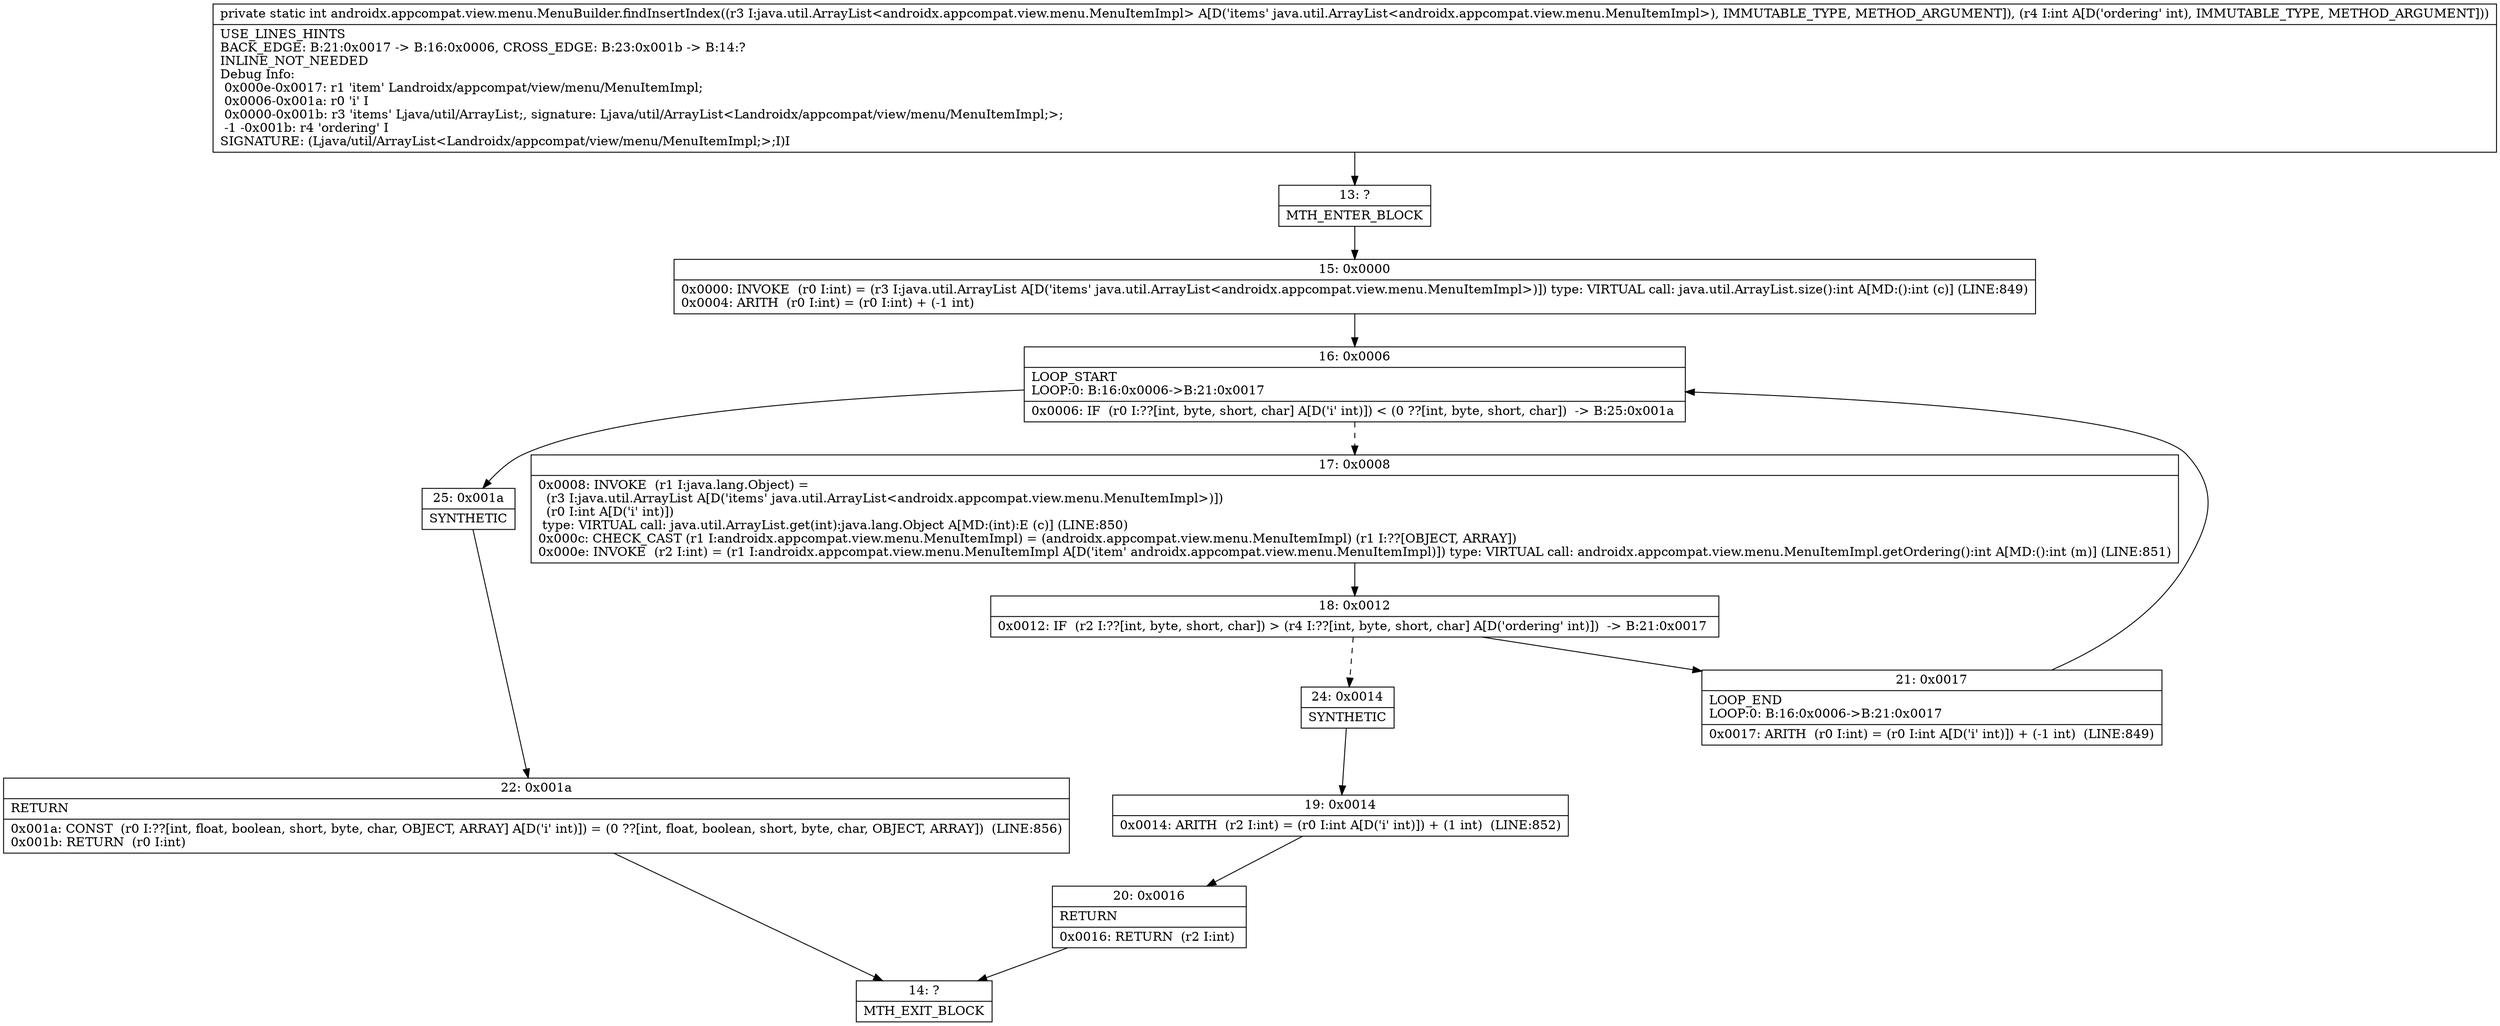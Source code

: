 digraph "CFG forandroidx.appcompat.view.menu.MenuBuilder.findInsertIndex(Ljava\/util\/ArrayList;I)I" {
Node_13 [shape=record,label="{13\:\ ?|MTH_ENTER_BLOCK\l}"];
Node_15 [shape=record,label="{15\:\ 0x0000|0x0000: INVOKE  (r0 I:int) = (r3 I:java.util.ArrayList A[D('items' java.util.ArrayList\<androidx.appcompat.view.menu.MenuItemImpl\>)]) type: VIRTUAL call: java.util.ArrayList.size():int A[MD:():int (c)] (LINE:849)\l0x0004: ARITH  (r0 I:int) = (r0 I:int) + (\-1 int) \l}"];
Node_16 [shape=record,label="{16\:\ 0x0006|LOOP_START\lLOOP:0: B:16:0x0006\-\>B:21:0x0017\l|0x0006: IF  (r0 I:??[int, byte, short, char] A[D('i' int)]) \< (0 ??[int, byte, short, char])  \-\> B:25:0x001a \l}"];
Node_17 [shape=record,label="{17\:\ 0x0008|0x0008: INVOKE  (r1 I:java.lang.Object) = \l  (r3 I:java.util.ArrayList A[D('items' java.util.ArrayList\<androidx.appcompat.view.menu.MenuItemImpl\>)])\l  (r0 I:int A[D('i' int)])\l type: VIRTUAL call: java.util.ArrayList.get(int):java.lang.Object A[MD:(int):E (c)] (LINE:850)\l0x000c: CHECK_CAST (r1 I:androidx.appcompat.view.menu.MenuItemImpl) = (androidx.appcompat.view.menu.MenuItemImpl) (r1 I:??[OBJECT, ARRAY]) \l0x000e: INVOKE  (r2 I:int) = (r1 I:androidx.appcompat.view.menu.MenuItemImpl A[D('item' androidx.appcompat.view.menu.MenuItemImpl)]) type: VIRTUAL call: androidx.appcompat.view.menu.MenuItemImpl.getOrdering():int A[MD:():int (m)] (LINE:851)\l}"];
Node_18 [shape=record,label="{18\:\ 0x0012|0x0012: IF  (r2 I:??[int, byte, short, char]) \> (r4 I:??[int, byte, short, char] A[D('ordering' int)])  \-\> B:21:0x0017 \l}"];
Node_21 [shape=record,label="{21\:\ 0x0017|LOOP_END\lLOOP:0: B:16:0x0006\-\>B:21:0x0017\l|0x0017: ARITH  (r0 I:int) = (r0 I:int A[D('i' int)]) + (\-1 int)  (LINE:849)\l}"];
Node_24 [shape=record,label="{24\:\ 0x0014|SYNTHETIC\l}"];
Node_19 [shape=record,label="{19\:\ 0x0014|0x0014: ARITH  (r2 I:int) = (r0 I:int A[D('i' int)]) + (1 int)  (LINE:852)\l}"];
Node_20 [shape=record,label="{20\:\ 0x0016|RETURN\l|0x0016: RETURN  (r2 I:int) \l}"];
Node_14 [shape=record,label="{14\:\ ?|MTH_EXIT_BLOCK\l}"];
Node_25 [shape=record,label="{25\:\ 0x001a|SYNTHETIC\l}"];
Node_22 [shape=record,label="{22\:\ 0x001a|RETURN\l|0x001a: CONST  (r0 I:??[int, float, boolean, short, byte, char, OBJECT, ARRAY] A[D('i' int)]) = (0 ??[int, float, boolean, short, byte, char, OBJECT, ARRAY])  (LINE:856)\l0x001b: RETURN  (r0 I:int) \l}"];
MethodNode[shape=record,label="{private static int androidx.appcompat.view.menu.MenuBuilder.findInsertIndex((r3 I:java.util.ArrayList\<androidx.appcompat.view.menu.MenuItemImpl\> A[D('items' java.util.ArrayList\<androidx.appcompat.view.menu.MenuItemImpl\>), IMMUTABLE_TYPE, METHOD_ARGUMENT]), (r4 I:int A[D('ordering' int), IMMUTABLE_TYPE, METHOD_ARGUMENT]))  | USE_LINES_HINTS\lBACK_EDGE: B:21:0x0017 \-\> B:16:0x0006, CROSS_EDGE: B:23:0x001b \-\> B:14:?\lINLINE_NOT_NEEDED\lDebug Info:\l  0x000e\-0x0017: r1 'item' Landroidx\/appcompat\/view\/menu\/MenuItemImpl;\l  0x0006\-0x001a: r0 'i' I\l  0x0000\-0x001b: r3 'items' Ljava\/util\/ArrayList;, signature: Ljava\/util\/ArrayList\<Landroidx\/appcompat\/view\/menu\/MenuItemImpl;\>;\l  \-1 \-0x001b: r4 'ordering' I\lSIGNATURE: (Ljava\/util\/ArrayList\<Landroidx\/appcompat\/view\/menu\/MenuItemImpl;\>;I)I\l}"];
MethodNode -> Node_13;Node_13 -> Node_15;
Node_15 -> Node_16;
Node_16 -> Node_17[style=dashed];
Node_16 -> Node_25;
Node_17 -> Node_18;
Node_18 -> Node_21;
Node_18 -> Node_24[style=dashed];
Node_21 -> Node_16;
Node_24 -> Node_19;
Node_19 -> Node_20;
Node_20 -> Node_14;
Node_25 -> Node_22;
Node_22 -> Node_14;
}

